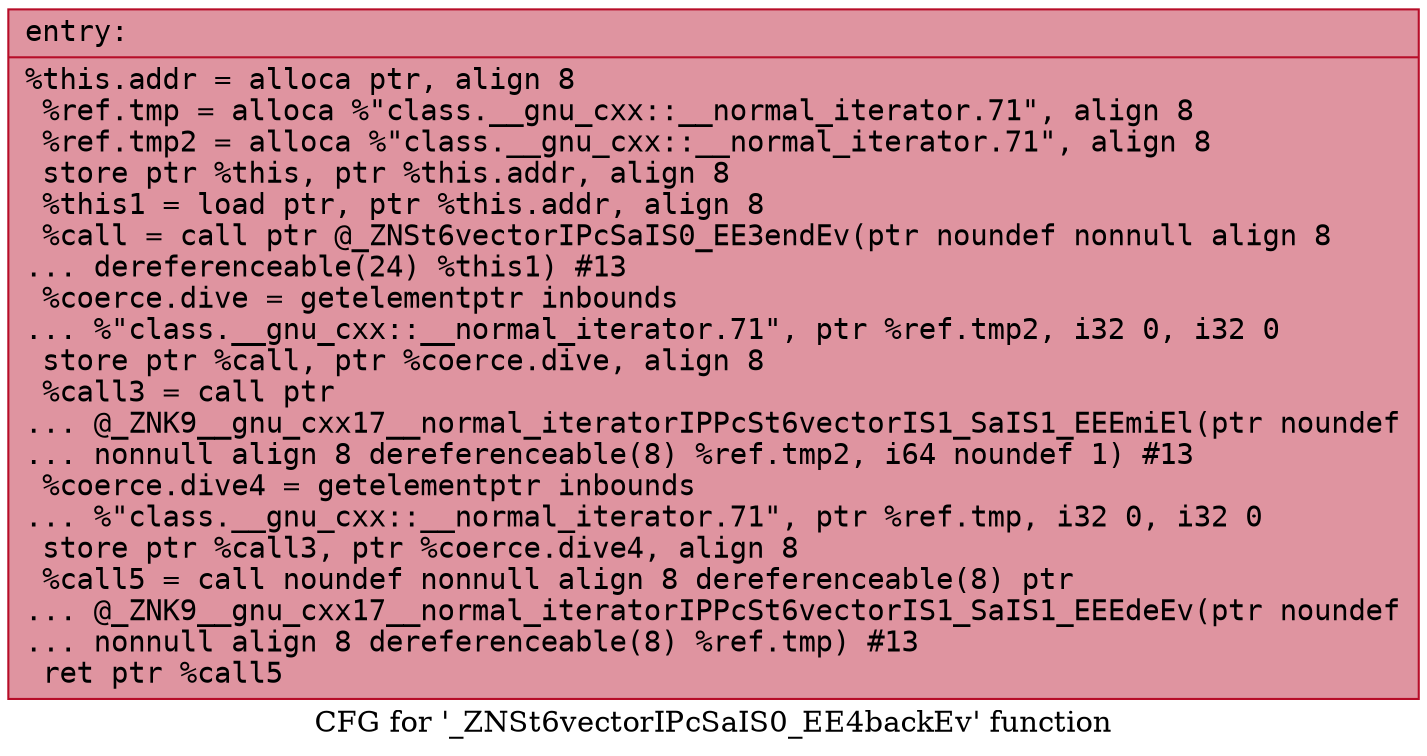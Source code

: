 digraph "CFG for '_ZNSt6vectorIPcSaIS0_EE4backEv' function" {
	label="CFG for '_ZNSt6vectorIPcSaIS0_EE4backEv' function";

	Node0x565291dff0f0 [shape=record,color="#b70d28ff", style=filled, fillcolor="#b70d2870" fontname="Courier",label="{entry:\l|  %this.addr = alloca ptr, align 8\l  %ref.tmp = alloca %\"class.__gnu_cxx::__normal_iterator.71\", align 8\l  %ref.tmp2 = alloca %\"class.__gnu_cxx::__normal_iterator.71\", align 8\l  store ptr %this, ptr %this.addr, align 8\l  %this1 = load ptr, ptr %this.addr, align 8\l  %call = call ptr @_ZNSt6vectorIPcSaIS0_EE3endEv(ptr noundef nonnull align 8\l... dereferenceable(24) %this1) #13\l  %coerce.dive = getelementptr inbounds\l... %\"class.__gnu_cxx::__normal_iterator.71\", ptr %ref.tmp2, i32 0, i32 0\l  store ptr %call, ptr %coerce.dive, align 8\l  %call3 = call ptr\l... @_ZNK9__gnu_cxx17__normal_iteratorIPPcSt6vectorIS1_SaIS1_EEEmiEl(ptr noundef\l... nonnull align 8 dereferenceable(8) %ref.tmp2, i64 noundef 1) #13\l  %coerce.dive4 = getelementptr inbounds\l... %\"class.__gnu_cxx::__normal_iterator.71\", ptr %ref.tmp, i32 0, i32 0\l  store ptr %call3, ptr %coerce.dive4, align 8\l  %call5 = call noundef nonnull align 8 dereferenceable(8) ptr\l... @_ZNK9__gnu_cxx17__normal_iteratorIPPcSt6vectorIS1_SaIS1_EEEdeEv(ptr noundef\l... nonnull align 8 dereferenceable(8) %ref.tmp) #13\l  ret ptr %call5\l}"];
}
